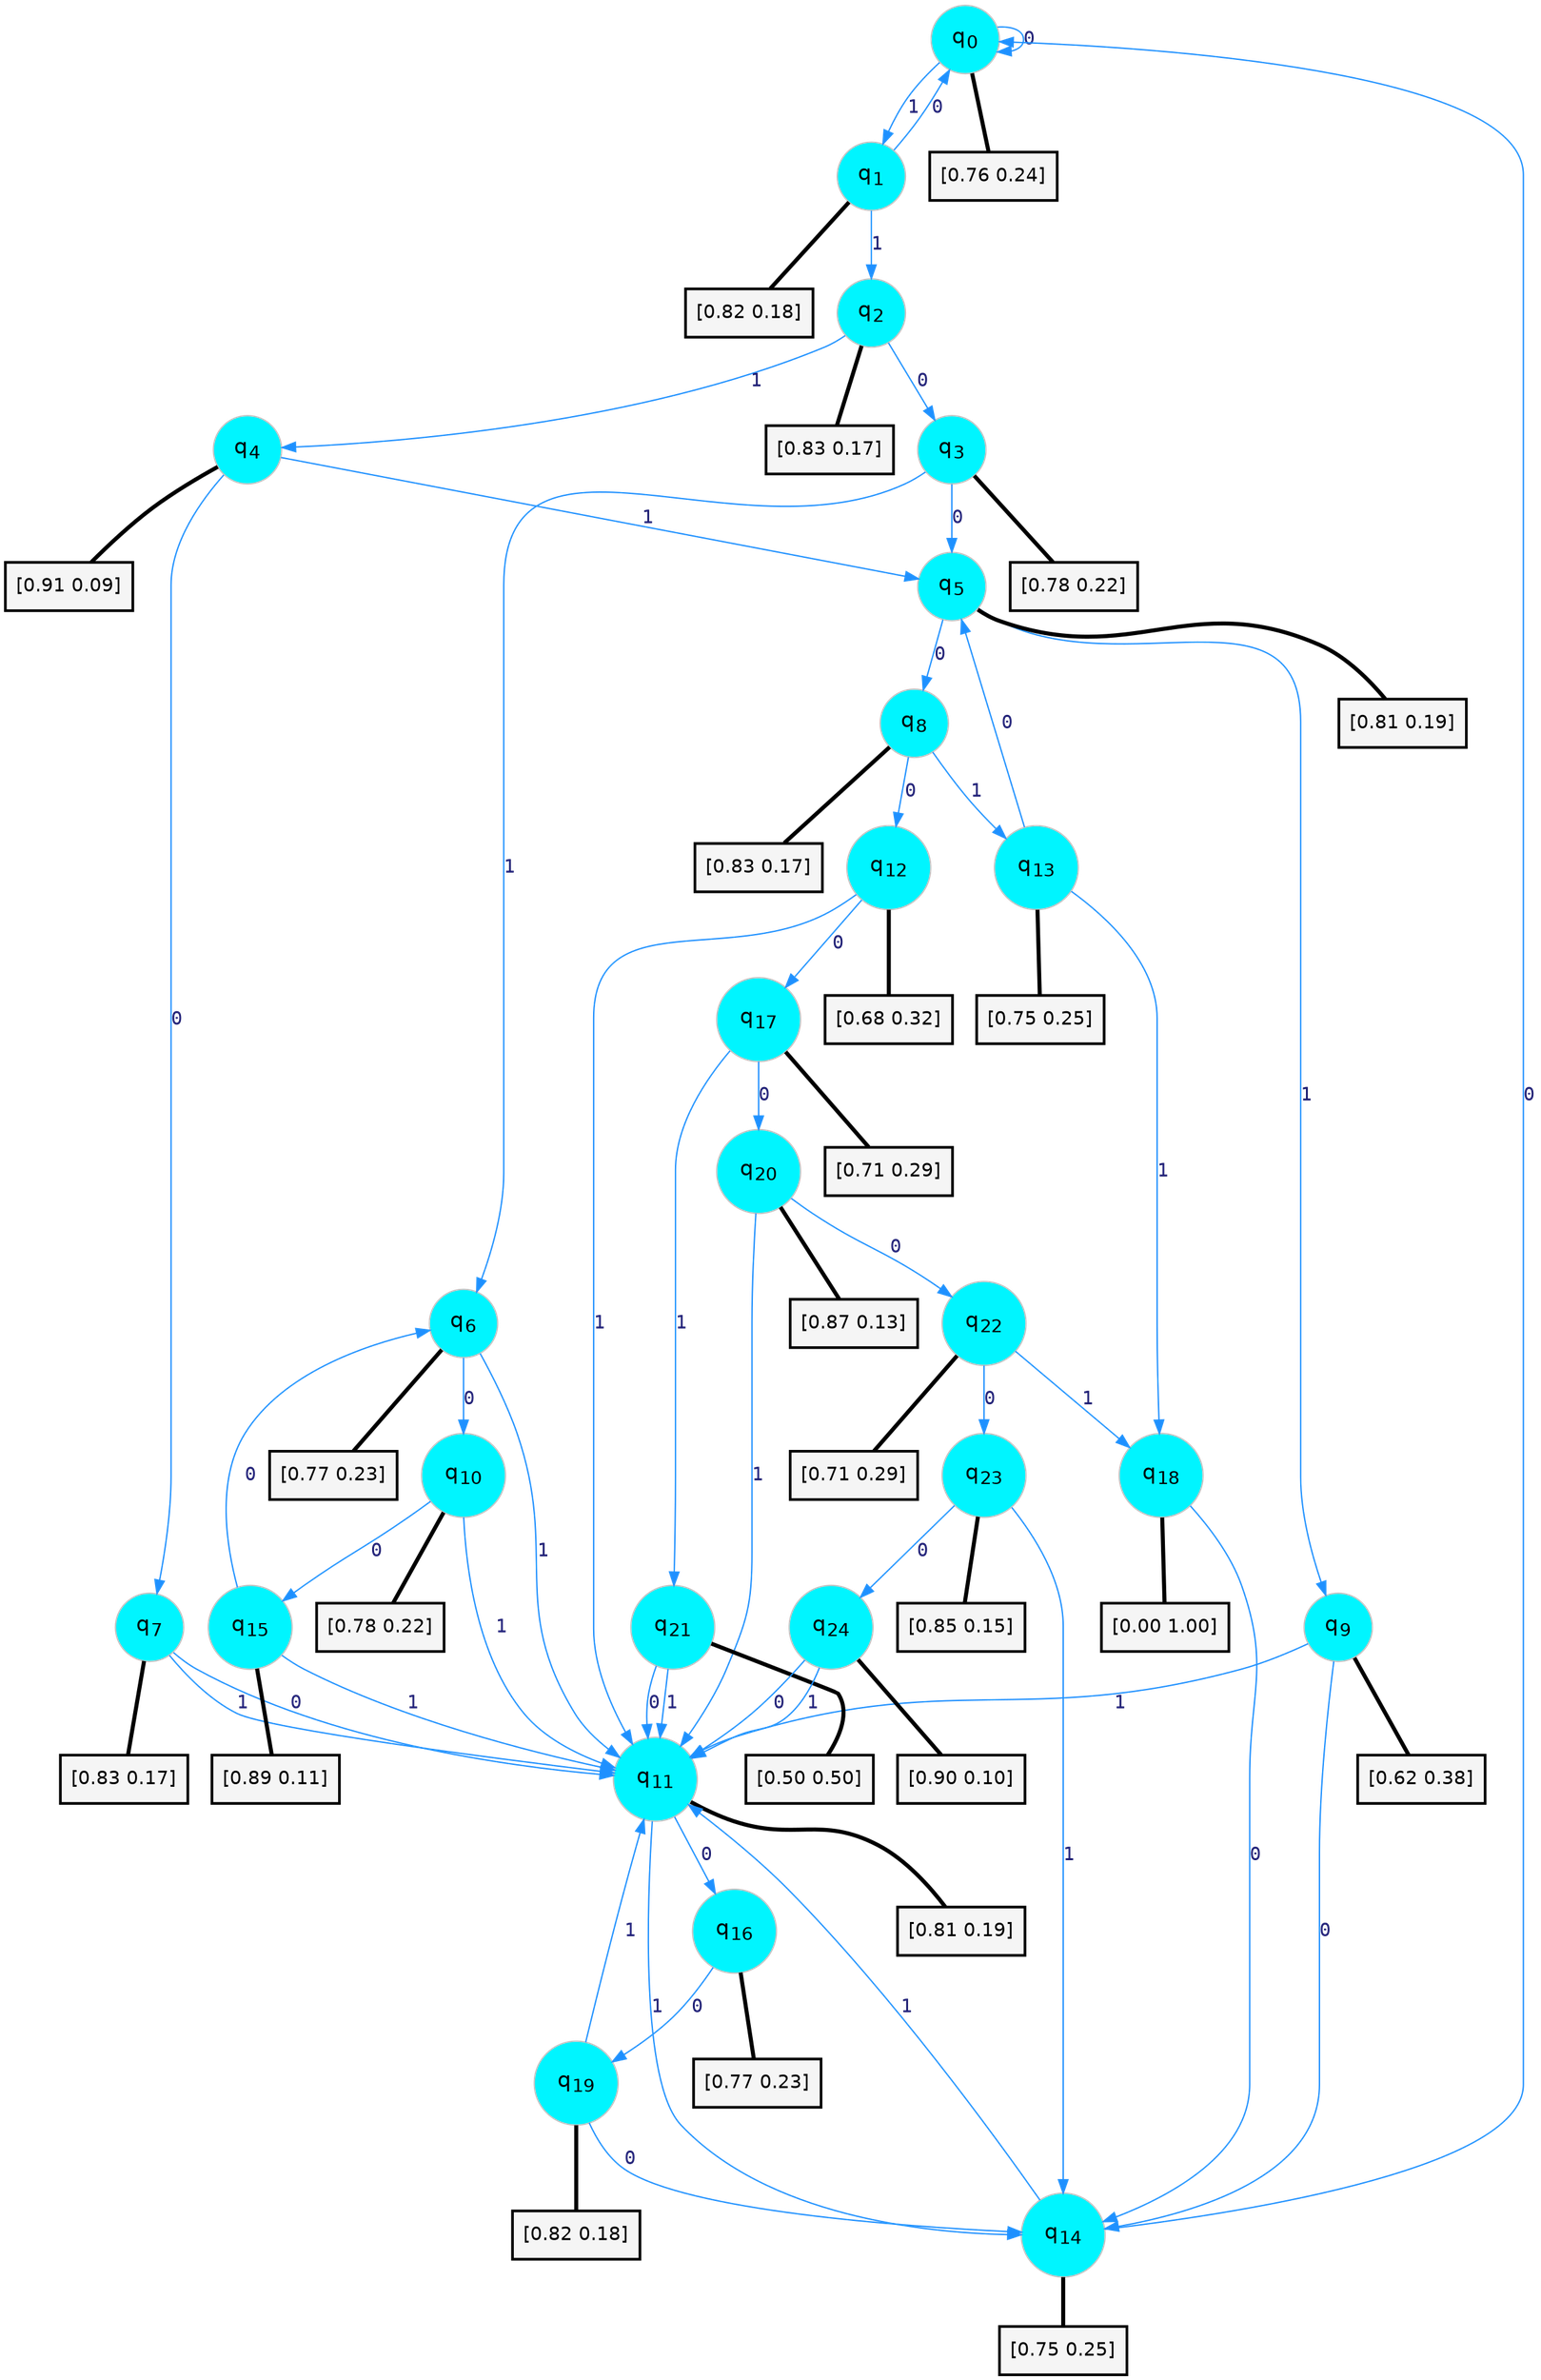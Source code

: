 digraph G {
graph [
bgcolor=transparent, dpi=300, rankdir=TD, size="40,25"];
node [
color=gray, fillcolor=turquoise1, fontcolor=black, fontname=Helvetica, fontsize=16, fontweight=bold, shape=circle, style=filled];
edge [
arrowsize=1, color=dodgerblue1, fontcolor=midnightblue, fontname=courier, fontweight=bold, penwidth=1, style=solid, weight=20];
0[label=<q<SUB>0</SUB>>];
1[label=<q<SUB>1</SUB>>];
2[label=<q<SUB>2</SUB>>];
3[label=<q<SUB>3</SUB>>];
4[label=<q<SUB>4</SUB>>];
5[label=<q<SUB>5</SUB>>];
6[label=<q<SUB>6</SUB>>];
7[label=<q<SUB>7</SUB>>];
8[label=<q<SUB>8</SUB>>];
9[label=<q<SUB>9</SUB>>];
10[label=<q<SUB>10</SUB>>];
11[label=<q<SUB>11</SUB>>];
12[label=<q<SUB>12</SUB>>];
13[label=<q<SUB>13</SUB>>];
14[label=<q<SUB>14</SUB>>];
15[label=<q<SUB>15</SUB>>];
16[label=<q<SUB>16</SUB>>];
17[label=<q<SUB>17</SUB>>];
18[label=<q<SUB>18</SUB>>];
19[label=<q<SUB>19</SUB>>];
20[label=<q<SUB>20</SUB>>];
21[label=<q<SUB>21</SUB>>];
22[label=<q<SUB>22</SUB>>];
23[label=<q<SUB>23</SUB>>];
24[label=<q<SUB>24</SUB>>];
25[label="[0.76 0.24]", shape=box,fontcolor=black, fontname=Helvetica, fontsize=14, penwidth=2, fillcolor=whitesmoke,color=black];
26[label="[0.82 0.18]", shape=box,fontcolor=black, fontname=Helvetica, fontsize=14, penwidth=2, fillcolor=whitesmoke,color=black];
27[label="[0.83 0.17]", shape=box,fontcolor=black, fontname=Helvetica, fontsize=14, penwidth=2, fillcolor=whitesmoke,color=black];
28[label="[0.78 0.22]", shape=box,fontcolor=black, fontname=Helvetica, fontsize=14, penwidth=2, fillcolor=whitesmoke,color=black];
29[label="[0.91 0.09]", shape=box,fontcolor=black, fontname=Helvetica, fontsize=14, penwidth=2, fillcolor=whitesmoke,color=black];
30[label="[0.81 0.19]", shape=box,fontcolor=black, fontname=Helvetica, fontsize=14, penwidth=2, fillcolor=whitesmoke,color=black];
31[label="[0.77 0.23]", shape=box,fontcolor=black, fontname=Helvetica, fontsize=14, penwidth=2, fillcolor=whitesmoke,color=black];
32[label="[0.83 0.17]", shape=box,fontcolor=black, fontname=Helvetica, fontsize=14, penwidth=2, fillcolor=whitesmoke,color=black];
33[label="[0.83 0.17]", shape=box,fontcolor=black, fontname=Helvetica, fontsize=14, penwidth=2, fillcolor=whitesmoke,color=black];
34[label="[0.62 0.38]", shape=box,fontcolor=black, fontname=Helvetica, fontsize=14, penwidth=2, fillcolor=whitesmoke,color=black];
35[label="[0.78 0.22]", shape=box,fontcolor=black, fontname=Helvetica, fontsize=14, penwidth=2, fillcolor=whitesmoke,color=black];
36[label="[0.81 0.19]", shape=box,fontcolor=black, fontname=Helvetica, fontsize=14, penwidth=2, fillcolor=whitesmoke,color=black];
37[label="[0.68 0.32]", shape=box,fontcolor=black, fontname=Helvetica, fontsize=14, penwidth=2, fillcolor=whitesmoke,color=black];
38[label="[0.75 0.25]", shape=box,fontcolor=black, fontname=Helvetica, fontsize=14, penwidth=2, fillcolor=whitesmoke,color=black];
39[label="[0.75 0.25]", shape=box,fontcolor=black, fontname=Helvetica, fontsize=14, penwidth=2, fillcolor=whitesmoke,color=black];
40[label="[0.89 0.11]", shape=box,fontcolor=black, fontname=Helvetica, fontsize=14, penwidth=2, fillcolor=whitesmoke,color=black];
41[label="[0.77 0.23]", shape=box,fontcolor=black, fontname=Helvetica, fontsize=14, penwidth=2, fillcolor=whitesmoke,color=black];
42[label="[0.71 0.29]", shape=box,fontcolor=black, fontname=Helvetica, fontsize=14, penwidth=2, fillcolor=whitesmoke,color=black];
43[label="[0.00 1.00]", shape=box,fontcolor=black, fontname=Helvetica, fontsize=14, penwidth=2, fillcolor=whitesmoke,color=black];
44[label="[0.82 0.18]", shape=box,fontcolor=black, fontname=Helvetica, fontsize=14, penwidth=2, fillcolor=whitesmoke,color=black];
45[label="[0.87 0.13]", shape=box,fontcolor=black, fontname=Helvetica, fontsize=14, penwidth=2, fillcolor=whitesmoke,color=black];
46[label="[0.50 0.50]", shape=box,fontcolor=black, fontname=Helvetica, fontsize=14, penwidth=2, fillcolor=whitesmoke,color=black];
47[label="[0.71 0.29]", shape=box,fontcolor=black, fontname=Helvetica, fontsize=14, penwidth=2, fillcolor=whitesmoke,color=black];
48[label="[0.85 0.15]", shape=box,fontcolor=black, fontname=Helvetica, fontsize=14, penwidth=2, fillcolor=whitesmoke,color=black];
49[label="[0.90 0.10]", shape=box,fontcolor=black, fontname=Helvetica, fontsize=14, penwidth=2, fillcolor=whitesmoke,color=black];
0->0 [label=0];
0->1 [label=1];
0->25 [arrowhead=none, penwidth=3,color=black];
1->0 [label=0];
1->2 [label=1];
1->26 [arrowhead=none, penwidth=3,color=black];
2->3 [label=0];
2->4 [label=1];
2->27 [arrowhead=none, penwidth=3,color=black];
3->5 [label=0];
3->6 [label=1];
3->28 [arrowhead=none, penwidth=3,color=black];
4->7 [label=0];
4->5 [label=1];
4->29 [arrowhead=none, penwidth=3,color=black];
5->8 [label=0];
5->9 [label=1];
5->30 [arrowhead=none, penwidth=3,color=black];
6->10 [label=0];
6->11 [label=1];
6->31 [arrowhead=none, penwidth=3,color=black];
7->11 [label=0];
7->11 [label=1];
7->32 [arrowhead=none, penwidth=3,color=black];
8->12 [label=0];
8->13 [label=1];
8->33 [arrowhead=none, penwidth=3,color=black];
9->14 [label=0];
9->11 [label=1];
9->34 [arrowhead=none, penwidth=3,color=black];
10->15 [label=0];
10->11 [label=1];
10->35 [arrowhead=none, penwidth=3,color=black];
11->16 [label=0];
11->14 [label=1];
11->36 [arrowhead=none, penwidth=3,color=black];
12->17 [label=0];
12->11 [label=1];
12->37 [arrowhead=none, penwidth=3,color=black];
13->5 [label=0];
13->18 [label=1];
13->38 [arrowhead=none, penwidth=3,color=black];
14->0 [label=0];
14->11 [label=1];
14->39 [arrowhead=none, penwidth=3,color=black];
15->6 [label=0];
15->11 [label=1];
15->40 [arrowhead=none, penwidth=3,color=black];
16->19 [label=0];
16->41 [arrowhead=none, penwidth=3,color=black];
17->20 [label=0];
17->21 [label=1];
17->42 [arrowhead=none, penwidth=3,color=black];
18->14 [label=0];
18->43 [arrowhead=none, penwidth=3,color=black];
19->14 [label=0];
19->11 [label=1];
19->44 [arrowhead=none, penwidth=3,color=black];
20->22 [label=0];
20->11 [label=1];
20->45 [arrowhead=none, penwidth=3,color=black];
21->11 [label=0];
21->11 [label=1];
21->46 [arrowhead=none, penwidth=3,color=black];
22->23 [label=0];
22->18 [label=1];
22->47 [arrowhead=none, penwidth=3,color=black];
23->24 [label=0];
23->14 [label=1];
23->48 [arrowhead=none, penwidth=3,color=black];
24->11 [label=0];
24->11 [label=1];
24->49 [arrowhead=none, penwidth=3,color=black];
}

